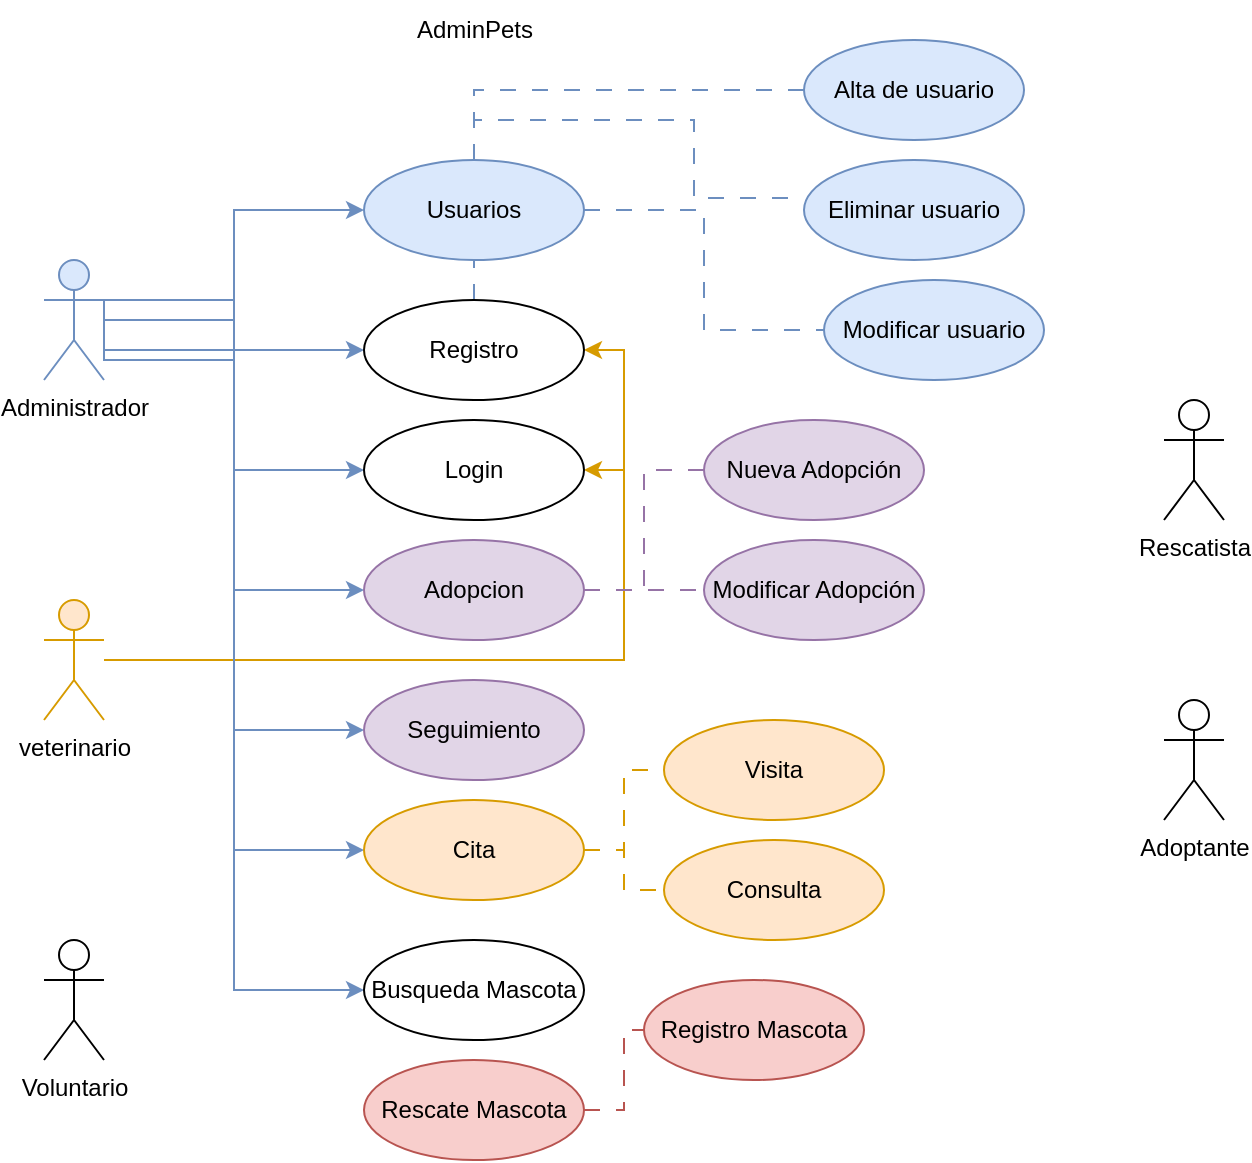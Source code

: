 <mxfile version="24.8.6">
  <diagram name="Casos_de_Uso" id="rV53n7NDXpZb0pyt_nD2">
    <mxGraphModel dx="794" dy="432" grid="1" gridSize="10" guides="1" tooltips="1" connect="1" arrows="1" fold="1" page="1" pageScale="1" pageWidth="827" pageHeight="1169" math="0" shadow="0">
      <root>
        <mxCell id="0" />
        <mxCell id="1" parent="0" />
        <mxCell id="jY5iZFQW-tw8f92g8F53-1" value="AdminPets" style="text;html=1;align=center;verticalAlign=middle;resizable=0;points=[];autosize=1;strokeColor=none;fillColor=none;" vertex="1" parent="1">
          <mxGeometry x="345" y="20" width="80" height="30" as="geometry" />
        </mxCell>
        <mxCell id="jY5iZFQW-tw8f92g8F53-43" style="edgeStyle=orthogonalEdgeStyle;rounded=0;orthogonalLoop=1;jettySize=auto;html=1;entryX=1;entryY=0.5;entryDx=0;entryDy=0;fillColor=#ffe6cc;strokeColor=#d79b00;" edge="1" parent="1" source="jY5iZFQW-tw8f92g8F53-2" target="jY5iZFQW-tw8f92g8F53-19">
          <mxGeometry relative="1" as="geometry">
            <Array as="points">
              <mxPoint x="460" y="350" />
              <mxPoint x="460" y="255" />
            </Array>
          </mxGeometry>
        </mxCell>
        <mxCell id="jY5iZFQW-tw8f92g8F53-44" style="edgeStyle=orthogonalEdgeStyle;rounded=0;orthogonalLoop=1;jettySize=auto;html=1;entryX=1;entryY=0.5;entryDx=0;entryDy=0;fillColor=#ffe6cc;strokeColor=#d79b00;" edge="1" parent="1" source="jY5iZFQW-tw8f92g8F53-2" target="jY5iZFQW-tw8f92g8F53-14">
          <mxGeometry relative="1" as="geometry" />
        </mxCell>
        <mxCell id="jY5iZFQW-tw8f92g8F53-2" value="veterinario" style="shape=umlActor;verticalLabelPosition=bottom;verticalAlign=top;html=1;fillColor=#ffe6cc;strokeColor=#d79b00;" vertex="1" parent="1">
          <mxGeometry x="170" y="320" width="30" height="60" as="geometry" />
        </mxCell>
        <mxCell id="jY5iZFQW-tw8f92g8F53-3" value="Rescatista" style="shape=umlActor;verticalLabelPosition=bottom;verticalAlign=top;html=1;" vertex="1" parent="1">
          <mxGeometry x="730" y="220" width="30" height="60" as="geometry" />
        </mxCell>
        <mxCell id="jY5iZFQW-tw8f92g8F53-4" value="Adoptante" style="shape=umlActor;verticalLabelPosition=bottom;verticalAlign=top;html=1;" vertex="1" parent="1">
          <mxGeometry x="730" y="370" width="30" height="60" as="geometry" />
        </mxCell>
        <mxCell id="jY5iZFQW-tw8f92g8F53-5" value="Voluntario" style="shape=umlActor;verticalLabelPosition=bottom;verticalAlign=top;html=1;" vertex="1" parent="1">
          <mxGeometry x="170" y="490" width="30" height="60" as="geometry" />
        </mxCell>
        <mxCell id="jY5iZFQW-tw8f92g8F53-10" style="edgeStyle=orthogonalEdgeStyle;rounded=0;orthogonalLoop=1;jettySize=auto;html=1;entryX=0;entryY=0.5;entryDx=0;entryDy=0;exitX=0.5;exitY=0;exitDx=0;exitDy=0;endArrow=none;endFill=0;dashed=1;dashPattern=8 8;fillColor=#dae8fc;strokeColor=#6c8ebf;" edge="1" parent="1" source="jY5iZFQW-tw8f92g8F53-6" target="jY5iZFQW-tw8f92g8F53-9">
          <mxGeometry relative="1" as="geometry" />
        </mxCell>
        <mxCell id="jY5iZFQW-tw8f92g8F53-18" style="edgeStyle=orthogonalEdgeStyle;rounded=0;orthogonalLoop=1;jettySize=auto;html=1;entryX=0;entryY=0.5;entryDx=0;entryDy=0;dashed=1;dashPattern=8 8;fillColor=#dae8fc;strokeColor=#6c8ebf;endArrow=none;endFill=0;" edge="1" parent="1" source="jY5iZFQW-tw8f92g8F53-6" target="jY5iZFQW-tw8f92g8F53-17">
          <mxGeometry relative="1" as="geometry" />
        </mxCell>
        <mxCell id="jY5iZFQW-tw8f92g8F53-6" value="Usuarios" style="ellipse;whiteSpace=wrap;html=1;fillColor=#dae8fc;strokeColor=#6c8ebf;" vertex="1" parent="1">
          <mxGeometry x="330" y="100" width="110" height="50" as="geometry" />
        </mxCell>
        <mxCell id="jY5iZFQW-tw8f92g8F53-16" style="edgeStyle=orthogonalEdgeStyle;rounded=0;orthogonalLoop=1;jettySize=auto;html=1;fillColor=#dae8fc;strokeColor=#6c8ebf;exitX=1;exitY=0.333;exitDx=0;exitDy=0;exitPerimeter=0;" edge="1" parent="1" source="jY5iZFQW-tw8f92g8F53-7" target="jY5iZFQW-tw8f92g8F53-14">
          <mxGeometry relative="1" as="geometry">
            <mxPoint x="200" y="190" as="sourcePoint" />
            <Array as="points">
              <mxPoint x="200" y="195" />
            </Array>
          </mxGeometry>
        </mxCell>
        <mxCell id="jY5iZFQW-tw8f92g8F53-23" style="edgeStyle=orthogonalEdgeStyle;rounded=0;orthogonalLoop=1;jettySize=auto;html=1;entryX=0;entryY=0.5;entryDx=0;entryDy=0;fillColor=#dae8fc;strokeColor=#6c8ebf;exitX=1;exitY=0.333;exitDx=0;exitDy=0;exitPerimeter=0;" edge="1" parent="1" source="jY5iZFQW-tw8f92g8F53-7" target="jY5iZFQW-tw8f92g8F53-19">
          <mxGeometry relative="1" as="geometry">
            <Array as="points">
              <mxPoint x="200" y="200" />
              <mxPoint x="265" y="200" />
              <mxPoint x="265" y="255" />
            </Array>
          </mxGeometry>
        </mxCell>
        <mxCell id="jY5iZFQW-tw8f92g8F53-24" style="edgeStyle=orthogonalEdgeStyle;rounded=0;orthogonalLoop=1;jettySize=auto;html=1;exitX=1;exitY=0.333;exitDx=0;exitDy=0;exitPerimeter=0;entryX=0;entryY=0.5;entryDx=0;entryDy=0;fillColor=#dae8fc;strokeColor=#6c8ebf;" edge="1" parent="1" source="jY5iZFQW-tw8f92g8F53-7" target="jY5iZFQW-tw8f92g8F53-20">
          <mxGeometry relative="1" as="geometry">
            <Array as="points">
              <mxPoint x="200" y="200" />
              <mxPoint x="265" y="200" />
              <mxPoint x="265" y="315" />
            </Array>
          </mxGeometry>
        </mxCell>
        <mxCell id="jY5iZFQW-tw8f92g8F53-25" style="edgeStyle=orthogonalEdgeStyle;rounded=0;orthogonalLoop=1;jettySize=auto;html=1;entryX=0;entryY=0.5;entryDx=0;entryDy=0;fillColor=#dae8fc;strokeColor=#6c8ebf;" edge="1" parent="1" source="jY5iZFQW-tw8f92g8F53-7" target="jY5iZFQW-tw8f92g8F53-6">
          <mxGeometry relative="1" as="geometry">
            <Array as="points">
              <mxPoint x="265" y="200" />
              <mxPoint x="265" y="125" />
            </Array>
          </mxGeometry>
        </mxCell>
        <mxCell id="jY5iZFQW-tw8f92g8F53-26" style="edgeStyle=orthogonalEdgeStyle;rounded=0;orthogonalLoop=1;jettySize=auto;html=1;exitX=1;exitY=0.333;exitDx=0;exitDy=0;exitPerimeter=0;entryX=0;entryY=0.5;entryDx=0;entryDy=0;fillColor=#dae8fc;strokeColor=#6c8ebf;" edge="1" parent="1" source="jY5iZFQW-tw8f92g8F53-7" target="jY5iZFQW-tw8f92g8F53-21">
          <mxGeometry relative="1" as="geometry" />
        </mxCell>
        <mxCell id="jY5iZFQW-tw8f92g8F53-27" style="edgeStyle=orthogonalEdgeStyle;rounded=0;orthogonalLoop=1;jettySize=auto;html=1;entryX=0;entryY=0.5;entryDx=0;entryDy=0;fillColor=#dae8fc;strokeColor=#6c8ebf;" edge="1" parent="1" source="jY5iZFQW-tw8f92g8F53-7" target="jY5iZFQW-tw8f92g8F53-22">
          <mxGeometry relative="1" as="geometry" />
        </mxCell>
        <mxCell id="jY5iZFQW-tw8f92g8F53-29" style="edgeStyle=orthogonalEdgeStyle;rounded=0;orthogonalLoop=1;jettySize=auto;html=1;entryX=0;entryY=0.5;entryDx=0;entryDy=0;fillColor=#dae8fc;strokeColor=#6c8ebf;" edge="1" parent="1" source="jY5iZFQW-tw8f92g8F53-7" target="jY5iZFQW-tw8f92g8F53-28">
          <mxGeometry relative="1" as="geometry" />
        </mxCell>
        <mxCell id="jY5iZFQW-tw8f92g8F53-7" value="Administrador" style="shape=umlActor;verticalLabelPosition=bottom;verticalAlign=top;html=1;fillColor=#dae8fc;strokeColor=#6c8ebf;" vertex="1" parent="1">
          <mxGeometry x="170" y="150" width="30" height="60" as="geometry" />
        </mxCell>
        <mxCell id="jY5iZFQW-tw8f92g8F53-9" value="Alta de usuario" style="ellipse;whiteSpace=wrap;html=1;fillColor=#dae8fc;strokeColor=#6c8ebf;" vertex="1" parent="1">
          <mxGeometry x="550" y="40" width="110" height="50" as="geometry" />
        </mxCell>
        <mxCell id="jY5iZFQW-tw8f92g8F53-12" value="Eliminar usuario" style="ellipse;whiteSpace=wrap;html=1;fillColor=#dae8fc;strokeColor=#6c8ebf;" vertex="1" parent="1">
          <mxGeometry x="550" y="100" width="110" height="50" as="geometry" />
        </mxCell>
        <mxCell id="jY5iZFQW-tw8f92g8F53-13" style="edgeStyle=orthogonalEdgeStyle;rounded=0;orthogonalLoop=1;jettySize=auto;html=1;entryX=-0.012;entryY=0.38;entryDx=0;entryDy=0;entryPerimeter=0;exitX=0.5;exitY=0;exitDx=0;exitDy=0;dashed=1;endArrow=none;endFill=0;fillColor=#dae8fc;strokeColor=#6c8ebf;dashPattern=8 8;" edge="1" parent="1" source="jY5iZFQW-tw8f92g8F53-6" target="jY5iZFQW-tw8f92g8F53-12">
          <mxGeometry relative="1" as="geometry" />
        </mxCell>
        <mxCell id="jY5iZFQW-tw8f92g8F53-15" style="edgeStyle=orthogonalEdgeStyle;rounded=0;orthogonalLoop=1;jettySize=auto;html=1;exitX=0.5;exitY=0;exitDx=0;exitDy=0;entryX=0.5;entryY=1;entryDx=0;entryDy=0;dashed=1;dashPattern=8 8;endArrow=none;endFill=0;fillColor=#dae8fc;strokeColor=#6c8ebf;" edge="1" parent="1" source="jY5iZFQW-tw8f92g8F53-14" target="jY5iZFQW-tw8f92g8F53-6">
          <mxGeometry relative="1" as="geometry" />
        </mxCell>
        <mxCell id="jY5iZFQW-tw8f92g8F53-14" value="Registro" style="ellipse;whiteSpace=wrap;html=1;" vertex="1" parent="1">
          <mxGeometry x="330" y="170" width="110" height="50" as="geometry" />
        </mxCell>
        <mxCell id="jY5iZFQW-tw8f92g8F53-17" value="Modificar usuario" style="ellipse;whiteSpace=wrap;html=1;fillColor=#dae8fc;strokeColor=#6c8ebf;" vertex="1" parent="1">
          <mxGeometry x="560" y="160" width="110" height="50" as="geometry" />
        </mxCell>
        <mxCell id="jY5iZFQW-tw8f92g8F53-19" value="Login" style="ellipse;whiteSpace=wrap;html=1;" vertex="1" parent="1">
          <mxGeometry x="330" y="230" width="110" height="50" as="geometry" />
        </mxCell>
        <mxCell id="jY5iZFQW-tw8f92g8F53-36" style="edgeStyle=orthogonalEdgeStyle;rounded=0;orthogonalLoop=1;jettySize=auto;html=1;entryX=0;entryY=0.5;entryDx=0;entryDy=0;endArrow=none;endFill=0;dashed=1;dashPattern=8 8;fillColor=#e1d5e7;strokeColor=#9673a6;" edge="1" parent="1" source="jY5iZFQW-tw8f92g8F53-20" target="jY5iZFQW-tw8f92g8F53-35">
          <mxGeometry relative="1" as="geometry" />
        </mxCell>
        <mxCell id="jY5iZFQW-tw8f92g8F53-38" style="edgeStyle=orthogonalEdgeStyle;rounded=0;orthogonalLoop=1;jettySize=auto;html=1;entryX=0;entryY=0.5;entryDx=0;entryDy=0;endArrow=none;endFill=0;dashed=1;dashPattern=8 8;fillColor=#e1d5e7;strokeColor=#9673a6;" edge="1" parent="1" source="jY5iZFQW-tw8f92g8F53-20" target="jY5iZFQW-tw8f92g8F53-37">
          <mxGeometry relative="1" as="geometry" />
        </mxCell>
        <mxCell id="jY5iZFQW-tw8f92g8F53-20" value="Adopcion" style="ellipse;whiteSpace=wrap;html=1;fillColor=#e1d5e7;strokeColor=#9673a6;" vertex="1" parent="1">
          <mxGeometry x="330" y="290" width="110" height="50" as="geometry" />
        </mxCell>
        <mxCell id="jY5iZFQW-tw8f92g8F53-21" value="Seguimiento" style="ellipse;whiteSpace=wrap;html=1;fillColor=#e1d5e7;strokeColor=#9673a6;" vertex="1" parent="1">
          <mxGeometry x="330" y="360" width="110" height="50" as="geometry" />
        </mxCell>
        <mxCell id="jY5iZFQW-tw8f92g8F53-41" style="edgeStyle=orthogonalEdgeStyle;rounded=0;orthogonalLoop=1;jettySize=auto;html=1;entryX=0;entryY=0.5;entryDx=0;entryDy=0;fillColor=#ffe6cc;strokeColor=#d79b00;dashed=1;dashPattern=8 8;endArrow=none;endFill=0;" edge="1" parent="1" source="jY5iZFQW-tw8f92g8F53-22" target="jY5iZFQW-tw8f92g8F53-39">
          <mxGeometry relative="1" as="geometry" />
        </mxCell>
        <mxCell id="jY5iZFQW-tw8f92g8F53-42" style="edgeStyle=orthogonalEdgeStyle;rounded=0;orthogonalLoop=1;jettySize=auto;html=1;entryX=0;entryY=0.5;entryDx=0;entryDy=0;endArrow=none;endFill=0;dashed=1;dashPattern=8 8;fillColor=#ffe6cc;strokeColor=#d79b00;" edge="1" parent="1" source="jY5iZFQW-tw8f92g8F53-22" target="jY5iZFQW-tw8f92g8F53-40">
          <mxGeometry relative="1" as="geometry" />
        </mxCell>
        <mxCell id="jY5iZFQW-tw8f92g8F53-22" value="Cita" style="ellipse;whiteSpace=wrap;html=1;fillColor=#ffe6cc;strokeColor=#d79b00;" vertex="1" parent="1">
          <mxGeometry x="330" y="420" width="110" height="50" as="geometry" />
        </mxCell>
        <mxCell id="jY5iZFQW-tw8f92g8F53-28" value="Busqueda Mascota" style="ellipse;whiteSpace=wrap;html=1;" vertex="1" parent="1">
          <mxGeometry x="330" y="490" width="110" height="50" as="geometry" />
        </mxCell>
        <mxCell id="jY5iZFQW-tw8f92g8F53-32" style="edgeStyle=orthogonalEdgeStyle;rounded=0;orthogonalLoop=1;jettySize=auto;html=1;entryX=0;entryY=0.5;entryDx=0;entryDy=0;endArrow=none;endFill=0;fillColor=#f8cecc;strokeColor=#b85450;dashed=1;dashPattern=8 8;" edge="1" parent="1" source="jY5iZFQW-tw8f92g8F53-30" target="jY5iZFQW-tw8f92g8F53-31">
          <mxGeometry relative="1" as="geometry" />
        </mxCell>
        <mxCell id="jY5iZFQW-tw8f92g8F53-30" value="Rescate Mascota" style="ellipse;whiteSpace=wrap;html=1;fillColor=#f8cecc;strokeColor=#b85450;" vertex="1" parent="1">
          <mxGeometry x="330" y="550" width="110" height="50" as="geometry" />
        </mxCell>
        <mxCell id="jY5iZFQW-tw8f92g8F53-31" value="Registro Mascota" style="ellipse;whiteSpace=wrap;html=1;fillColor=#f8cecc;strokeColor=#b85450;" vertex="1" parent="1">
          <mxGeometry x="470" y="510" width="110" height="50" as="geometry" />
        </mxCell>
        <mxCell id="jY5iZFQW-tw8f92g8F53-35" value="Nueva Adopción" style="ellipse;whiteSpace=wrap;html=1;fillColor=#e1d5e7;strokeColor=#9673a6;" vertex="1" parent="1">
          <mxGeometry x="500" y="230" width="110" height="50" as="geometry" />
        </mxCell>
        <mxCell id="jY5iZFQW-tw8f92g8F53-37" value="Modificar Adopción" style="ellipse;whiteSpace=wrap;html=1;fillColor=#e1d5e7;strokeColor=#9673a6;" vertex="1" parent="1">
          <mxGeometry x="500" y="290" width="110" height="50" as="geometry" />
        </mxCell>
        <mxCell id="jY5iZFQW-tw8f92g8F53-39" value="Visita" style="ellipse;whiteSpace=wrap;html=1;fillColor=#ffe6cc;strokeColor=#d79b00;" vertex="1" parent="1">
          <mxGeometry x="480" y="380" width="110" height="50" as="geometry" />
        </mxCell>
        <mxCell id="jY5iZFQW-tw8f92g8F53-40" value="Consulta" style="ellipse;whiteSpace=wrap;html=1;fillColor=#ffe6cc;strokeColor=#d79b00;" vertex="1" parent="1">
          <mxGeometry x="480" y="440" width="110" height="50" as="geometry" />
        </mxCell>
      </root>
    </mxGraphModel>
  </diagram>
</mxfile>

